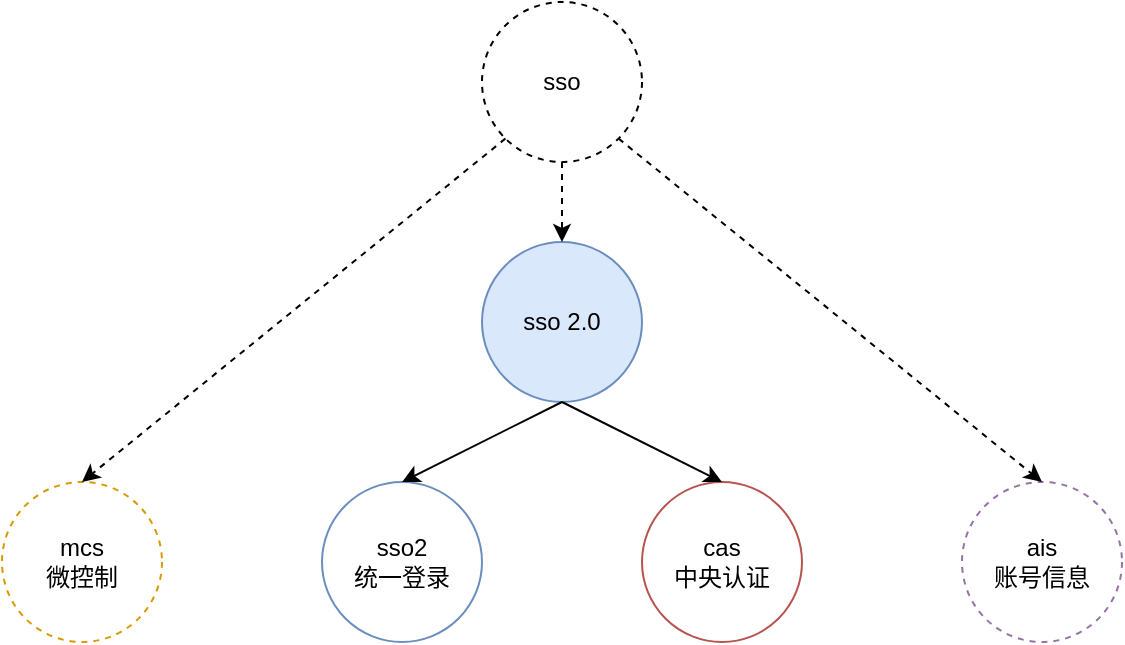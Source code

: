<mxfile version="12.5.5" type="github" pages="4">
  <diagram id="GSeuxdUgdALXQm2dhYr3" name="Page-1">
    <mxGraphModel dx="1391" dy="763" grid="1" gridSize="10" guides="1" tooltips="1" connect="1" arrows="1" fold="1" page="1" pageScale="1" pageWidth="827" pageHeight="1169" math="0" shadow="0">
      <root>
        <mxCell id="0"/>
        <mxCell id="1" parent="0"/>
        <mxCell id="tkULib4JMn5Z1yGUqH1Y-1" value="sso 2.0" style="ellipse;whiteSpace=wrap;html=1;aspect=fixed;fillColor=#dae8fc;strokeColor=#6c8ebf;" parent="1" vertex="1">
          <mxGeometry x="280" y="200" width="80" height="80" as="geometry"/>
        </mxCell>
        <mxCell id="uGIZJZpV3fwfNmWE2ggu-1" value="sso2&lt;br&gt;统一登录" style="ellipse;whiteSpace=wrap;html=1;aspect=fixed;fillColor=#FFFFFF;strokeColor=#6c8ebf;" vertex="1" parent="1">
          <mxGeometry x="200" y="320" width="80" height="80" as="geometry"/>
        </mxCell>
        <mxCell id="uGIZJZpV3fwfNmWE2ggu-2" value="cas&lt;br&gt;中央认证" style="ellipse;whiteSpace=wrap;html=1;aspect=fixed;fillColor=#FFFFFF;strokeColor=#b85450;" vertex="1" parent="1">
          <mxGeometry x="360" y="320" width="80" height="80" as="geometry"/>
        </mxCell>
        <mxCell id="uGIZJZpV3fwfNmWE2ggu-3" value="ais&lt;br&gt;账号信息" style="ellipse;whiteSpace=wrap;html=1;aspect=fixed;fillColor=#FFFFFF;strokeColor=#9673a6;dashed=1;" vertex="1" parent="1">
          <mxGeometry x="520" y="320" width="80" height="80" as="geometry"/>
        </mxCell>
        <mxCell id="uGIZJZpV3fwfNmWE2ggu-4" value="mcs&lt;br&gt;微控制" style="ellipse;whiteSpace=wrap;html=1;aspect=fixed;fillColor=#ffffff;strokeColor=#d79b00;dashed=1;" vertex="1" parent="1">
          <mxGeometry x="40" y="320" width="80" height="80" as="geometry"/>
        </mxCell>
        <mxCell id="glFoT_i6-C7vWrsCGKKY-6" style="edgeStyle=orthogonalEdgeStyle;rounded=0;orthogonalLoop=1;jettySize=auto;html=1;exitX=0.5;exitY=1;exitDx=0;exitDy=0;entryX=0.5;entryY=0;entryDx=0;entryDy=0;dashed=1;" edge="1" parent="1" source="uGIZJZpV3fwfNmWE2ggu-5" target="tkULib4JMn5Z1yGUqH1Y-1">
          <mxGeometry relative="1" as="geometry"/>
        </mxCell>
        <mxCell id="uGIZJZpV3fwfNmWE2ggu-5" value="sso" style="ellipse;whiteSpace=wrap;html=1;aspect=fixed;dashed=1;" vertex="1" parent="1">
          <mxGeometry x="280" y="80" width="80" height="80" as="geometry"/>
        </mxCell>
        <mxCell id="uGIZJZpV3fwfNmWE2ggu-11" value="" style="endArrow=classic;html=1;exitX=0.5;exitY=1;exitDx=0;exitDy=0;entryX=0.5;entryY=0;entryDx=0;entryDy=0;" edge="1" parent="1" source="tkULib4JMn5Z1yGUqH1Y-1" target="uGIZJZpV3fwfNmWE2ggu-1">
          <mxGeometry width="50" height="50" relative="1" as="geometry">
            <mxPoint x="221" y="239" as="sourcePoint"/>
            <mxPoint x="270" y="274" as="targetPoint"/>
          </mxGeometry>
        </mxCell>
        <mxCell id="uGIZJZpV3fwfNmWE2ggu-12" value="" style="endArrow=classic;html=1;exitX=0.5;exitY=1;exitDx=0;exitDy=0;entryX=0.5;entryY=0;entryDx=0;entryDy=0;" edge="1" parent="1" source="tkULib4JMn5Z1yGUqH1Y-1" target="uGIZJZpV3fwfNmWE2ggu-2">
          <mxGeometry width="50" height="50" relative="1" as="geometry">
            <mxPoint x="370" y="280" as="sourcePoint"/>
            <mxPoint x="360" y="310" as="targetPoint"/>
          </mxGeometry>
        </mxCell>
        <mxCell id="glFoT_i6-C7vWrsCGKKY-3" value="" style="endArrow=classic;html=1;exitX=1;exitY=1;exitDx=0;exitDy=0;entryX=0.5;entryY=0;entryDx=0;entryDy=0;dashed=1;" edge="1" parent="1" source="uGIZJZpV3fwfNmWE2ggu-5" target="uGIZJZpV3fwfNmWE2ggu-3">
          <mxGeometry width="50" height="50" relative="1" as="geometry">
            <mxPoint x="530" y="130" as="sourcePoint"/>
            <mxPoint x="580" y="80" as="targetPoint"/>
          </mxGeometry>
        </mxCell>
        <mxCell id="glFoT_i6-C7vWrsCGKKY-5" value="" style="endArrow=classic;html=1;exitX=0;exitY=1;exitDx=0;exitDy=0;entryX=0.5;entryY=0;entryDx=0;entryDy=0;dashed=1;" edge="1" parent="1" source="uGIZJZpV3fwfNmWE2ggu-5" target="uGIZJZpV3fwfNmWE2ggu-4">
          <mxGeometry width="50" height="50" relative="1" as="geometry">
            <mxPoint x="180" y="130" as="sourcePoint"/>
            <mxPoint x="230" y="80" as="targetPoint"/>
          </mxGeometry>
        </mxCell>
      </root>
    </mxGraphModel>
  </diagram>
  <diagram id="MRvg2kivACCsvrWvNxHv" name="Page-2">
    <mxGraphModel dx="1391" dy="763" grid="1" gridSize="10" guides="1" tooltips="1" connect="1" arrows="1" fold="1" page="1" pageScale="1" pageWidth="827" pageHeight="1169" math="0" shadow="0">
      <root>
        <mxCell id="GhPrpsFxUbJerYD3CBTC-0"/>
        <mxCell id="GhPrpsFxUbJerYD3CBTC-1" parent="GhPrpsFxUbJerYD3CBTC-0"/>
        <mxCell id="GhPrpsFxUbJerYD3CBTC-2" value="sso 2.0" style="ellipse;whiteSpace=wrap;html=1;aspect=fixed;dashed=1;" vertex="1" parent="GhPrpsFxUbJerYD3CBTC-1">
          <mxGeometry x="320" y="40" width="120" height="120" as="geometry"/>
        </mxCell>
        <mxCell id="GhPrpsFxUbJerYD3CBTC-3" value="云原生" style="ellipse;whiteSpace=wrap;html=1;aspect=fixed;" vertex="1" parent="GhPrpsFxUbJerYD3CBTC-1">
          <mxGeometry x="120" y="200" width="40" height="40" as="geometry"/>
        </mxCell>
        <mxCell id="GhPrpsFxUbJerYD3CBTC-4" value="无状态" style="ellipse;whiteSpace=wrap;html=1;aspect=fixed;" vertex="1" parent="GhPrpsFxUbJerYD3CBTC-1">
          <mxGeometry x="200" y="200" width="40" height="40" as="geometry"/>
        </mxCell>
        <mxCell id="GhPrpsFxUbJerYD3CBTC-5" value="弱依赖" style="ellipse;whiteSpace=wrap;html=1;aspect=fixed;" vertex="1" parent="GhPrpsFxUbJerYD3CBTC-1">
          <mxGeometry x="600" y="200" width="40" height="40" as="geometry"/>
        </mxCell>
        <mxCell id="GhPrpsFxUbJerYD3CBTC-6" value="高可用" style="ellipse;whiteSpace=wrap;html=1;aspect=fixed;" vertex="1" parent="GhPrpsFxUbJerYD3CBTC-1">
          <mxGeometry x="360" y="200" width="40" height="40" as="geometry"/>
        </mxCell>
        <mxCell id="GhPrpsFxUbJerYD3CBTC-9" value="" style="endArrow=classic;html=1;exitX=0.5;exitY=1;exitDx=0;exitDy=0;entryX=0.5;entryY=0;entryDx=0;entryDy=0;dashed=1;" edge="1" parent="GhPrpsFxUbJerYD3CBTC-1" source="GhPrpsFxUbJerYD3CBTC-2" target="GhPrpsFxUbJerYD3CBTC-3">
          <mxGeometry width="50" height="50" relative="1" as="geometry">
            <mxPoint x="181" y="159" as="sourcePoint"/>
            <mxPoint x="180" y="190" as="targetPoint"/>
          </mxGeometry>
        </mxCell>
        <mxCell id="GhPrpsFxUbJerYD3CBTC-10" value="" style="endArrow=classic;html=1;exitX=0.5;exitY=1;exitDx=0;exitDy=0;entryX=0.5;entryY=0;entryDx=0;entryDy=0;dashed=1;" edge="1" parent="GhPrpsFxUbJerYD3CBTC-1" source="GhPrpsFxUbJerYD3CBTC-2" target="GhPrpsFxUbJerYD3CBTC-4">
          <mxGeometry width="50" height="50" relative="1" as="geometry">
            <mxPoint x="260" y="320" as="sourcePoint"/>
            <mxPoint x="250" y="180" as="targetPoint"/>
          </mxGeometry>
        </mxCell>
        <mxCell id="GhPrpsFxUbJerYD3CBTC-11" value="" style="endArrow=classic;html=1;exitX=0.5;exitY=1;exitDx=0;exitDy=0;entryX=0.5;entryY=0;entryDx=0;entryDy=0;dashed=1;" edge="1" parent="GhPrpsFxUbJerYD3CBTC-1" source="GhPrpsFxUbJerYD3CBTC-2" target="GhPrpsFxUbJerYD3CBTC-5">
          <mxGeometry width="50" height="50" relative="1" as="geometry">
            <mxPoint x="280" y="310" as="sourcePoint"/>
            <mxPoint x="270" y="160" as="targetPoint"/>
          </mxGeometry>
        </mxCell>
        <mxCell id="GhPrpsFxUbJerYD3CBTC-12" value="" style="endArrow=classic;html=1;exitX=0.5;exitY=1;exitDx=0;exitDy=0;entryX=0.5;entryY=0;entryDx=0;entryDy=0;dashed=1;" edge="1" parent="GhPrpsFxUbJerYD3CBTC-1" source="GhPrpsFxUbJerYD3CBTC-2" target="GhPrpsFxUbJerYD3CBTC-6">
          <mxGeometry width="50" height="50" relative="1" as="geometry">
            <mxPoint x="370" y="330" as="sourcePoint"/>
            <mxPoint x="430" y="140" as="targetPoint"/>
          </mxGeometry>
        </mxCell>
        <mxCell id="LsaJdpM3_SJU1XywZfJV-0" value="高伸缩" style="ellipse;whiteSpace=wrap;html=1;aspect=fixed;" vertex="1" parent="GhPrpsFxUbJerYD3CBTC-1">
          <mxGeometry x="440" y="200" width="40" height="40" as="geometry"/>
        </mxCell>
        <mxCell id="wOm7fc9Se6n8IOBq2EJm-0" value="" style="endArrow=classic;html=1;exitX=0.5;exitY=1;exitDx=0;exitDy=0;entryX=0.5;entryY=0;entryDx=0;entryDy=0;dashed=1;" edge="1" parent="GhPrpsFxUbJerYD3CBTC-1" source="GhPrpsFxUbJerYD3CBTC-2" target="LsaJdpM3_SJU1XywZfJV-0">
          <mxGeometry width="50" height="50" relative="1" as="geometry">
            <mxPoint x="530" y="140" as="sourcePoint"/>
            <mxPoint x="580" y="90" as="targetPoint"/>
          </mxGeometry>
        </mxCell>
        <mxCell id="n_na04ZFxj9tC3byQ-gJ-0" value="高性能" style="ellipse;whiteSpace=wrap;html=1;aspect=fixed;" vertex="1" parent="GhPrpsFxUbJerYD3CBTC-1">
          <mxGeometry x="520" y="200" width="40" height="40" as="geometry"/>
        </mxCell>
        <mxCell id="n_na04ZFxj9tC3byQ-gJ-1" value="" style="endArrow=classic;html=1;entryX=0.5;entryY=0;entryDx=0;entryDy=0;exitX=0.5;exitY=1;exitDx=0;exitDy=0;dashed=1;" edge="1" parent="GhPrpsFxUbJerYD3CBTC-1" source="GhPrpsFxUbJerYD3CBTC-2" target="n_na04ZFxj9tC3byQ-gJ-0">
          <mxGeometry width="50" height="50" relative="1" as="geometry">
            <mxPoint x="510" y="120" as="sourcePoint"/>
            <mxPoint x="710" y="60" as="targetPoint"/>
          </mxGeometry>
        </mxCell>
        <mxCell id="GaJUyhF9_pxOSnfGMYMK-0" value="易部署" style="ellipse;whiteSpace=wrap;html=1;aspect=fixed;" vertex="1" parent="GhPrpsFxUbJerYD3CBTC-1">
          <mxGeometry x="280" y="200" width="40" height="40" as="geometry"/>
        </mxCell>
        <mxCell id="GaJUyhF9_pxOSnfGMYMK-1" value="" style="endArrow=classic;html=1;entryX=0.5;entryY=0;entryDx=0;entryDy=0;exitX=0.5;exitY=1;exitDx=0;exitDy=0;dashed=1;" edge="1" parent="GhPrpsFxUbJerYD3CBTC-1" source="GhPrpsFxUbJerYD3CBTC-2" target="GaJUyhF9_pxOSnfGMYMK-0">
          <mxGeometry width="50" height="50" relative="1" as="geometry">
            <mxPoint x="510" y="110" as="sourcePoint"/>
            <mxPoint x="610" y="190" as="targetPoint"/>
          </mxGeometry>
        </mxCell>
      </root>
    </mxGraphModel>
  </diagram>
  <diagram id="mgVMSS3zskWyX25eQ3_o" name="Page-3">
    <mxGraphModel dx="1391" dy="763" grid="1" gridSize="10" guides="1" tooltips="1" connect="1" arrows="1" fold="1" page="1" pageScale="1" pageWidth="827" pageHeight="1169" math="0" shadow="0">
      <root>
        <mxCell id="t-Nb03gLzpEdLl7TGCnP-0"/>
        <mxCell id="t-Nb03gLzpEdLl7TGCnP-1" parent="t-Nb03gLzpEdLl7TGCnP-0"/>
        <mxCell id="t-Nb03gLzpEdLl7TGCnP-2" value="sso 2.0" style="ellipse;whiteSpace=wrap;html=1;aspect=fixed;dashed=1;" vertex="1" parent="t-Nb03gLzpEdLl7TGCnP-1">
          <mxGeometry x="360" y="40" width="80" height="80" as="geometry"/>
        </mxCell>
        <mxCell id="t-Nb03gLzpEdLl7TGCnP-3" value="云原生&lt;br&gt;日志" style="ellipse;whiteSpace=wrap;html=1;aspect=fixed;" vertex="1" parent="t-Nb03gLzpEdLl7TGCnP-1">
          <mxGeometry y="200" width="80" height="80" as="geometry"/>
        </mxCell>
        <mxCell id="t-Nb03gLzpEdLl7TGCnP-4" value="http/https&lt;br&gt;统一代码" style="ellipse;whiteSpace=wrap;html=1;aspect=fixed;" vertex="1" parent="t-Nb03gLzpEdLl7TGCnP-1">
          <mxGeometry x="600" y="200" width="80" height="80" as="geometry"/>
        </mxCell>
        <mxCell id="t-Nb03gLzpEdLl7TGCnP-6" value="统一登出" style="ellipse;whiteSpace=wrap;html=1;aspect=fixed;" vertex="1" parent="t-Nb03gLzpEdLl7TGCnP-1">
          <mxGeometry x="240" y="200" width="80" height="80" as="geometry"/>
        </mxCell>
        <mxCell id="t-Nb03gLzpEdLl7TGCnP-7" value="" style="endArrow=classic;html=1;exitX=0.5;exitY=1;exitDx=0;exitDy=0;entryX=0.5;entryY=0;entryDx=0;entryDy=0;dashed=1;" edge="1" parent="t-Nb03gLzpEdLl7TGCnP-1" source="t-Nb03gLzpEdLl7TGCnP-2" target="t-Nb03gLzpEdLl7TGCnP-3">
          <mxGeometry width="50" height="50" relative="1" as="geometry">
            <mxPoint x="221" y="159" as="sourcePoint"/>
            <mxPoint x="220" y="190" as="targetPoint"/>
          </mxGeometry>
        </mxCell>
        <mxCell id="t-Nb03gLzpEdLl7TGCnP-8" value="" style="endArrow=classic;html=1;exitX=0.5;exitY=1;exitDx=0;exitDy=0;entryX=0.5;entryY=0;entryDx=0;entryDy=0;dashed=1;" edge="1" parent="t-Nb03gLzpEdLl7TGCnP-1" source="t-Nb03gLzpEdLl7TGCnP-2" target="t-Nb03gLzpEdLl7TGCnP-4">
          <mxGeometry width="50" height="50" relative="1" as="geometry">
            <mxPoint x="300" y="320" as="sourcePoint"/>
            <mxPoint x="290" y="180" as="targetPoint"/>
          </mxGeometry>
        </mxCell>
        <mxCell id="t-Nb03gLzpEdLl7TGCnP-10" value="" style="endArrow=classic;html=1;exitX=0.5;exitY=1;exitDx=0;exitDy=0;entryX=0.5;entryY=0;entryDx=0;entryDy=0;dashed=1;" edge="1" parent="t-Nb03gLzpEdLl7TGCnP-1" source="t-Nb03gLzpEdLl7TGCnP-2" target="t-Nb03gLzpEdLl7TGCnP-6">
          <mxGeometry width="50" height="50" relative="1" as="geometry">
            <mxPoint x="410" y="330" as="sourcePoint"/>
            <mxPoint x="470" y="140" as="targetPoint"/>
          </mxGeometry>
        </mxCell>
        <mxCell id="t-Nb03gLzpEdLl7TGCnP-11" value="IE / Chrome&lt;br&gt;兼容性" style="ellipse;whiteSpace=wrap;html=1;aspect=fixed;" vertex="1" parent="t-Nb03gLzpEdLl7TGCnP-1">
          <mxGeometry x="360" y="200" width="80" height="80" as="geometry"/>
        </mxCell>
        <mxCell id="t-Nb03gLzpEdLl7TGCnP-12" value="" style="endArrow=classic;html=1;exitX=0.5;exitY=1;exitDx=0;exitDy=0;entryX=0.5;entryY=0;entryDx=0;entryDy=0;dashed=1;" edge="1" parent="t-Nb03gLzpEdLl7TGCnP-1" source="t-Nb03gLzpEdLl7TGCnP-2" target="t-Nb03gLzpEdLl7TGCnP-11">
          <mxGeometry width="50" height="50" relative="1" as="geometry">
            <mxPoint x="570" y="140" as="sourcePoint"/>
            <mxPoint x="620" y="90" as="targetPoint"/>
          </mxGeometry>
        </mxCell>
        <mxCell id="t-Nb03gLzpEdLl7TGCnP-13" value="新的交互界面" style="ellipse;whiteSpace=wrap;html=1;aspect=fixed;" vertex="1" parent="t-Nb03gLzpEdLl7TGCnP-1">
          <mxGeometry x="480" y="200" width="80" height="80" as="geometry"/>
        </mxCell>
        <mxCell id="t-Nb03gLzpEdLl7TGCnP-14" value="" style="endArrow=classic;html=1;entryX=0.5;entryY=0;entryDx=0;entryDy=0;exitX=0.5;exitY=1;exitDx=0;exitDy=0;dashed=1;" edge="1" parent="t-Nb03gLzpEdLl7TGCnP-1" source="t-Nb03gLzpEdLl7TGCnP-2" target="t-Nb03gLzpEdLl7TGCnP-13">
          <mxGeometry width="50" height="50" relative="1" as="geometry">
            <mxPoint x="550" y="120" as="sourcePoint"/>
            <mxPoint x="750" y="60" as="targetPoint"/>
          </mxGeometry>
        </mxCell>
        <mxCell id="t-Nb03gLzpEdLl7TGCnP-15" value="白名单接入" style="ellipse;whiteSpace=wrap;html=1;aspect=fixed;" vertex="1" parent="t-Nb03gLzpEdLl7TGCnP-1">
          <mxGeometry x="120" y="200" width="80" height="80" as="geometry"/>
        </mxCell>
        <mxCell id="t-Nb03gLzpEdLl7TGCnP-16" value="" style="endArrow=classic;html=1;entryX=0.5;entryY=0;entryDx=0;entryDy=0;exitX=0.5;exitY=1;exitDx=0;exitDy=0;dashed=1;" edge="1" parent="t-Nb03gLzpEdLl7TGCnP-1" source="t-Nb03gLzpEdLl7TGCnP-2" target="t-Nb03gLzpEdLl7TGCnP-15">
          <mxGeometry width="50" height="50" relative="1" as="geometry">
            <mxPoint x="550" y="110" as="sourcePoint"/>
            <mxPoint x="650" y="190" as="targetPoint"/>
          </mxGeometry>
        </mxCell>
        <mxCell id="oVE2FFfCZN9-HMeMOk5_-0" value="瘦代码" style="ellipse;whiteSpace=wrap;html=1;aspect=fixed;" vertex="1" parent="t-Nb03gLzpEdLl7TGCnP-1">
          <mxGeometry x="720" y="200" width="80" height="80" as="geometry"/>
        </mxCell>
        <mxCell id="oVE2FFfCZN9-HMeMOk5_-1" value="" style="endArrow=classic;html=1;entryX=0.5;entryY=0;entryDx=0;entryDy=0;exitX=0.5;exitY=1;exitDx=0;exitDy=0;dashed=1;" edge="1" parent="t-Nb03gLzpEdLl7TGCnP-1" source="t-Nb03gLzpEdLl7TGCnP-2" target="oVE2FFfCZN9-HMeMOk5_-0">
          <mxGeometry width="50" height="50" relative="1" as="geometry">
            <mxPoint x="410" y="130" as="sourcePoint"/>
            <mxPoint x="650" y="210" as="targetPoint"/>
          </mxGeometry>
        </mxCell>
      </root>
    </mxGraphModel>
  </diagram>
  <diagram id="NnJdO23vnqV84WTFqIzs" name="Page-4">
    <mxGraphModel dx="1391" dy="763" grid="1" gridSize="10" guides="1" tooltips="1" connect="1" arrows="1" fold="1" page="1" pageScale="1" pageWidth="827" pageHeight="1169" math="0" shadow="0">
      <root>
        <mxCell id="OGqHTa4bDGA53q7W78PN-0"/>
        <mxCell id="OGqHTa4bDGA53q7W78PN-1" parent="OGqHTa4bDGA53q7W78PN-0"/>
        <mxCell id="OGqHTa4bDGA53q7W78PN-2" value="sso 2.0" style="ellipse;whiteSpace=wrap;html=1;aspect=fixed;dashed=1;" vertex="1" parent="OGqHTa4bDGA53q7W78PN-1">
          <mxGeometry x="360" y="40" width="80" height="80" as="geometry"/>
        </mxCell>
        <mxCell id="gx9_tdn7Vs7xTBwtaksV-0" value="应用https化&lt;br&gt;门槛" style="ellipse;whiteSpace=wrap;html=1;aspect=fixed;" vertex="1" parent="OGqHTa4bDGA53q7W78PN-1">
          <mxGeometry x="120" y="160" width="80" height="80" as="geometry"/>
        </mxCell>
        <mxCell id="qBJJCh2eHgP6ea9hsSsS-0" value="依赖降级" style="ellipse;whiteSpace=wrap;html=1;aspect=fixed;" vertex="1" parent="OGqHTa4bDGA53q7W78PN-1">
          <mxGeometry x="240" y="160" width="80" height="80" as="geometry"/>
        </mxCell>
        <mxCell id="qBJJCh2eHgP6ea9hsSsS-1" value="二维码" style="ellipse;whiteSpace=wrap;html=1;aspect=fixed;" vertex="1" parent="OGqHTa4bDGA53q7W78PN-1">
          <mxGeometry x="360" y="160" width="80" height="80" as="geometry"/>
        </mxCell>
        <mxCell id="qBJJCh2eHgP6ea9hsSsS-2" value="去session&lt;br&gt;依赖" style="ellipse;whiteSpace=wrap;html=1;aspect=fixed;" vertex="1" parent="OGqHTa4bDGA53q7W78PN-1">
          <mxGeometry x="480" y="160" width="80" height="80" as="geometry"/>
        </mxCell>
        <mxCell id="qBJJCh2eHgP6ea9hsSsS-3" value="多元化并行" style="ellipse;whiteSpace=wrap;html=1;aspect=fixed;" vertex="1" parent="OGqHTa4bDGA53q7W78PN-1">
          <mxGeometry x="600" y="160" width="80" height="80" as="geometry"/>
        </mxCell>
      </root>
    </mxGraphModel>
  </diagram>
</mxfile>
